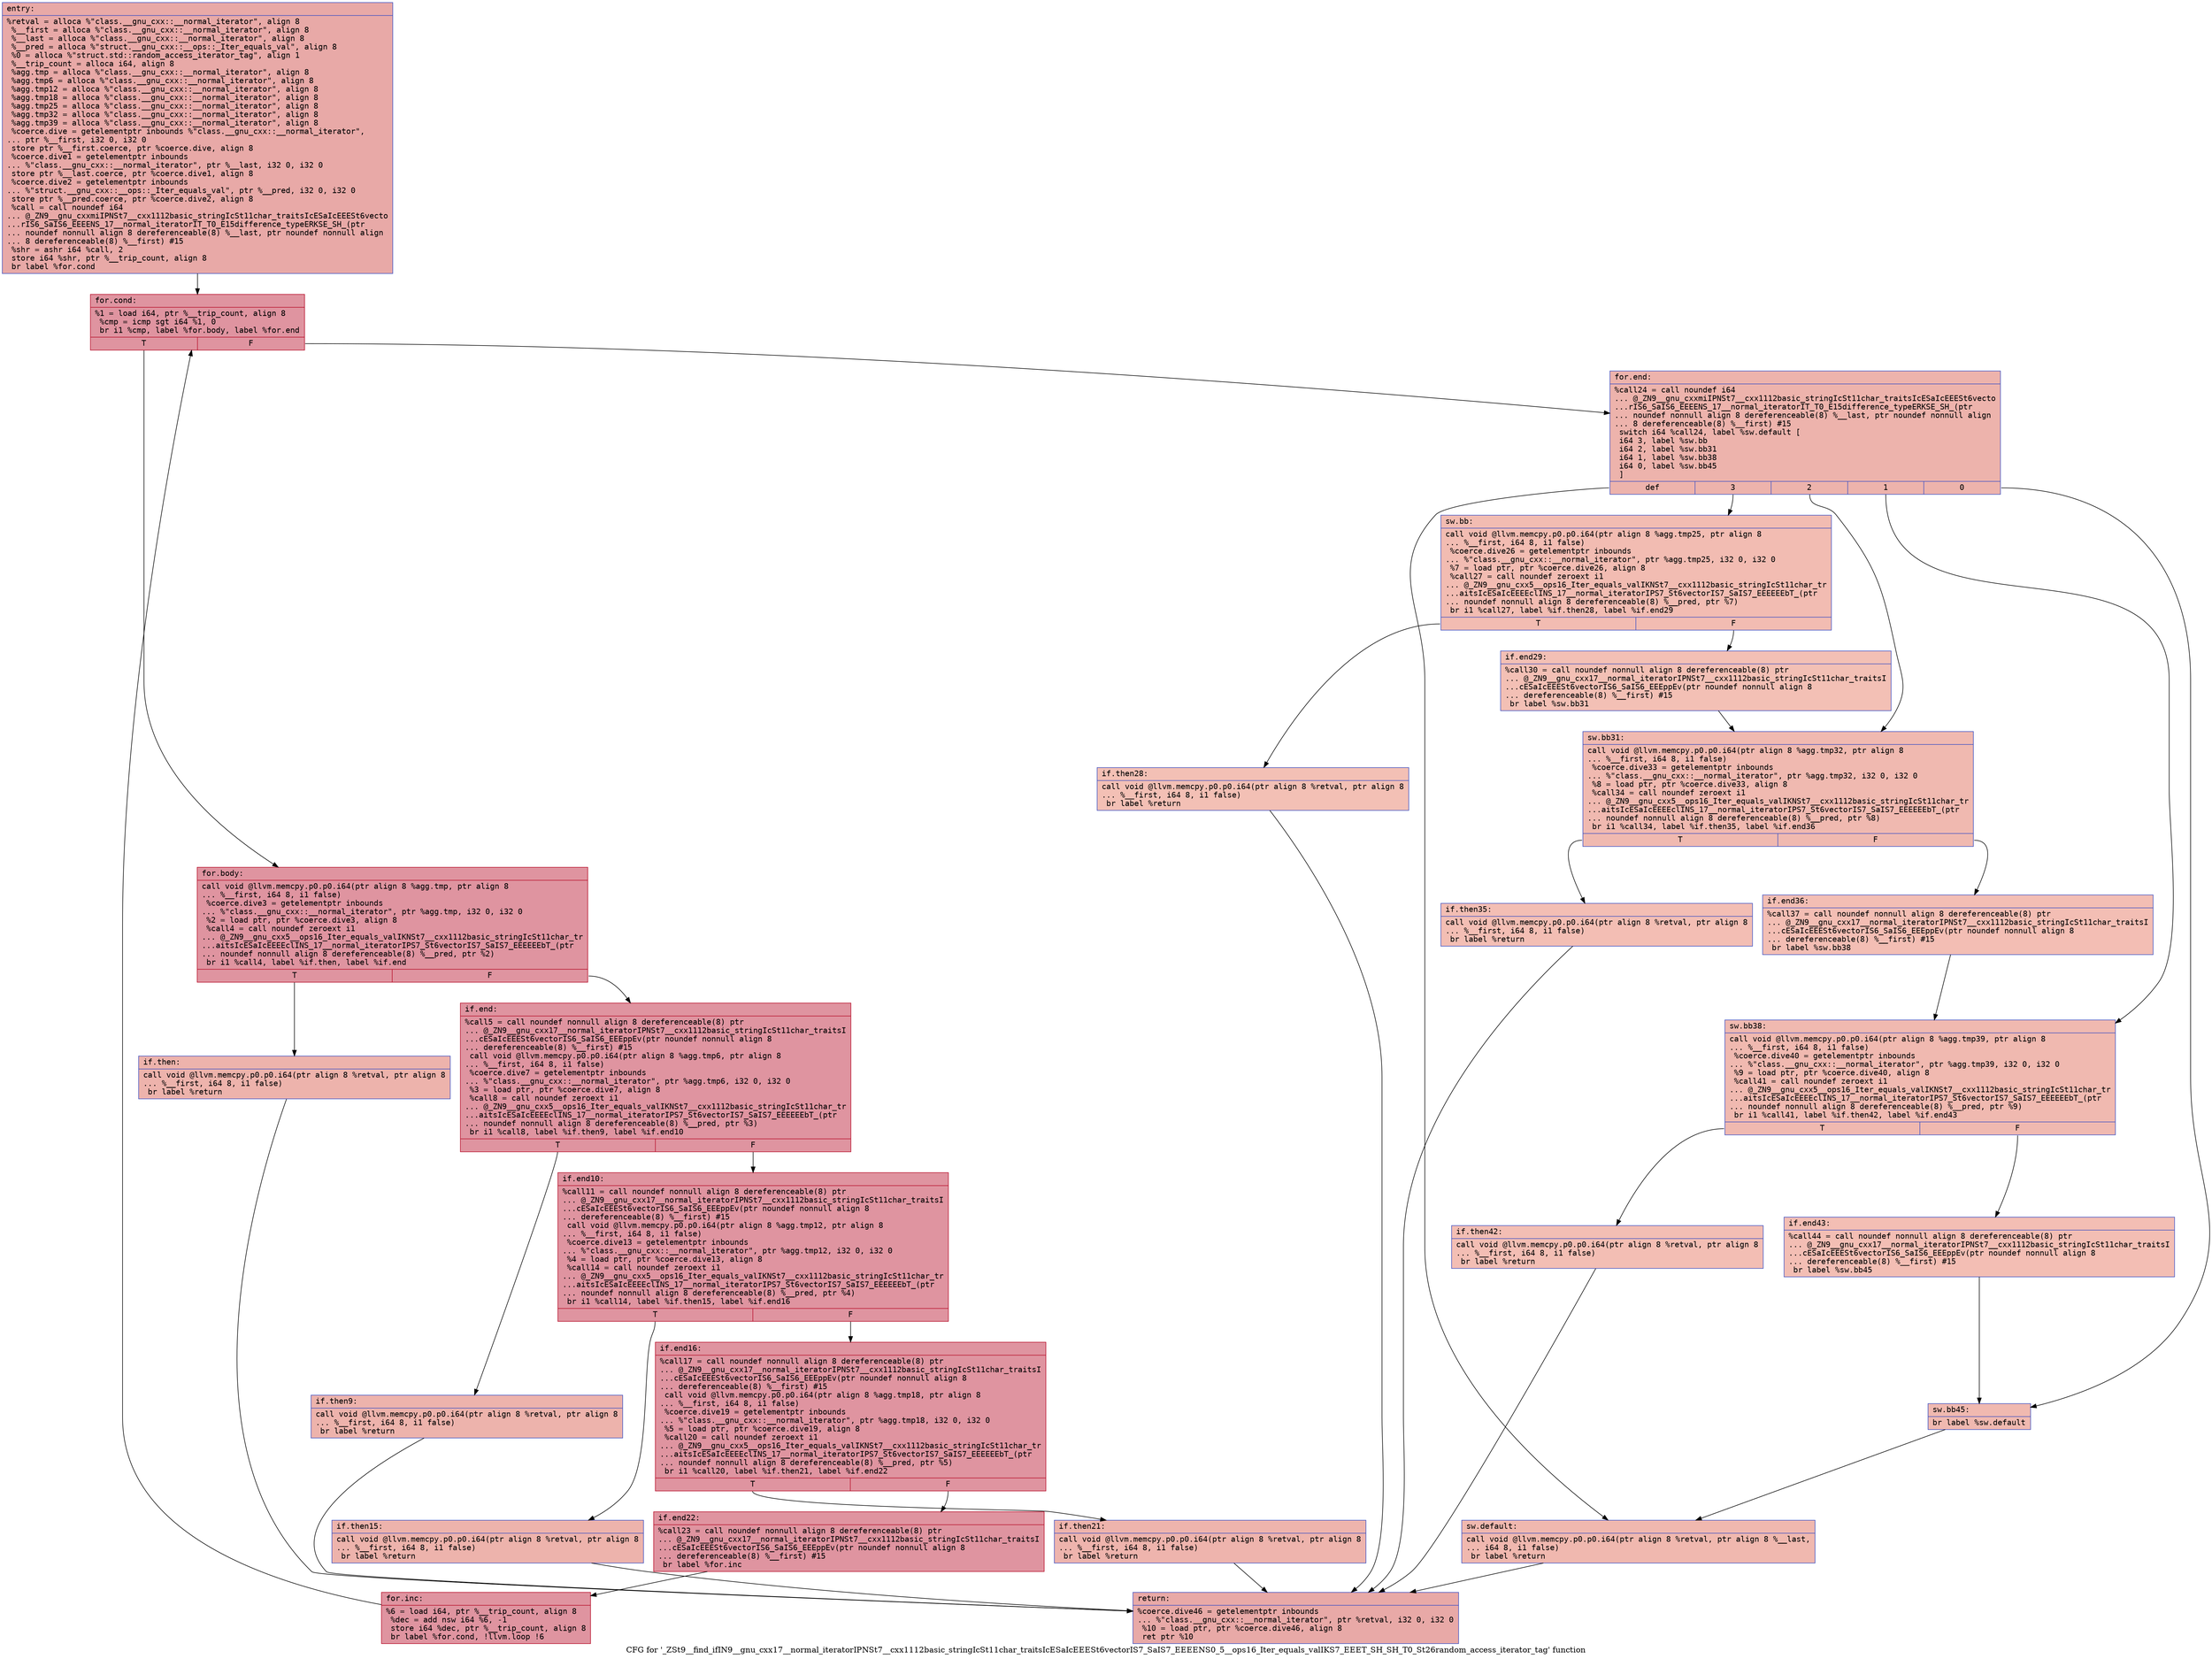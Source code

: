 digraph "CFG for '_ZSt9__find_ifIN9__gnu_cxx17__normal_iteratorIPNSt7__cxx1112basic_stringIcSt11char_traitsIcESaIcEEESt6vectorIS7_SaIS7_EEEENS0_5__ops16_Iter_equals_valIKS7_EEET_SH_SH_T0_St26random_access_iterator_tag' function" {
	label="CFG for '_ZSt9__find_ifIN9__gnu_cxx17__normal_iteratorIPNSt7__cxx1112basic_stringIcSt11char_traitsIcESaIcEEESt6vectorIS7_SaIS7_EEEENS0_5__ops16_Iter_equals_valIKS7_EEET_SH_SH_T0_St26random_access_iterator_tag' function";

	Node0x557e2b021e90 [shape=record,color="#3d50c3ff", style=filled, fillcolor="#ca3b3770" fontname="Courier",label="{entry:\l|  %retval = alloca %\"class.__gnu_cxx::__normal_iterator\", align 8\l  %__first = alloca %\"class.__gnu_cxx::__normal_iterator\", align 8\l  %__last = alloca %\"class.__gnu_cxx::__normal_iterator\", align 8\l  %__pred = alloca %\"struct.__gnu_cxx::__ops::_Iter_equals_val\", align 8\l  %0 = alloca %\"struct.std::random_access_iterator_tag\", align 1\l  %__trip_count = alloca i64, align 8\l  %agg.tmp = alloca %\"class.__gnu_cxx::__normal_iterator\", align 8\l  %agg.tmp6 = alloca %\"class.__gnu_cxx::__normal_iterator\", align 8\l  %agg.tmp12 = alloca %\"class.__gnu_cxx::__normal_iterator\", align 8\l  %agg.tmp18 = alloca %\"class.__gnu_cxx::__normal_iterator\", align 8\l  %agg.tmp25 = alloca %\"class.__gnu_cxx::__normal_iterator\", align 8\l  %agg.tmp32 = alloca %\"class.__gnu_cxx::__normal_iterator\", align 8\l  %agg.tmp39 = alloca %\"class.__gnu_cxx::__normal_iterator\", align 8\l  %coerce.dive = getelementptr inbounds %\"class.__gnu_cxx::__normal_iterator\",\l... ptr %__first, i32 0, i32 0\l  store ptr %__first.coerce, ptr %coerce.dive, align 8\l  %coerce.dive1 = getelementptr inbounds\l... %\"class.__gnu_cxx::__normal_iterator\", ptr %__last, i32 0, i32 0\l  store ptr %__last.coerce, ptr %coerce.dive1, align 8\l  %coerce.dive2 = getelementptr inbounds\l... %\"struct.__gnu_cxx::__ops::_Iter_equals_val\", ptr %__pred, i32 0, i32 0\l  store ptr %__pred.coerce, ptr %coerce.dive2, align 8\l  %call = call noundef i64\l... @_ZN9__gnu_cxxmiIPNSt7__cxx1112basic_stringIcSt11char_traitsIcESaIcEEESt6vecto\l...rIS6_SaIS6_EEEENS_17__normal_iteratorIT_T0_E15difference_typeERKSE_SH_(ptr\l... noundef nonnull align 8 dereferenceable(8) %__last, ptr noundef nonnull align\l... 8 dereferenceable(8) %__first) #15\l  %shr = ashr i64 %call, 2\l  store i64 %shr, ptr %__trip_count, align 8\l  br label %for.cond\l}"];
	Node0x557e2b021e90 -> Node0x557e2b023010[tooltip="entry -> for.cond\nProbability 100.00%" ];
	Node0x557e2b023010 [shape=record,color="#b70d28ff", style=filled, fillcolor="#b70d2870" fontname="Courier",label="{for.cond:\l|  %1 = load i64, ptr %__trip_count, align 8\l  %cmp = icmp sgt i64 %1, 0\l  br i1 %cmp, label %for.body, label %for.end\l|{<s0>T|<s1>F}}"];
	Node0x557e2b023010:s0 -> Node0x557e2b0231c0[tooltip="for.cond -> for.body\nProbability 96.88%" ];
	Node0x557e2b023010:s1 -> Node0x557e2b023240[tooltip="for.cond -> for.end\nProbability 3.12%" ];
	Node0x557e2b0231c0 [shape=record,color="#b70d28ff", style=filled, fillcolor="#b70d2870" fontname="Courier",label="{for.body:\l|  call void @llvm.memcpy.p0.p0.i64(ptr align 8 %agg.tmp, ptr align 8\l... %__first, i64 8, i1 false)\l  %coerce.dive3 = getelementptr inbounds\l... %\"class.__gnu_cxx::__normal_iterator\", ptr %agg.tmp, i32 0, i32 0\l  %2 = load ptr, ptr %coerce.dive3, align 8\l  %call4 = call noundef zeroext i1\l... @_ZN9__gnu_cxx5__ops16_Iter_equals_valIKNSt7__cxx1112basic_stringIcSt11char_tr\l...aitsIcESaIcEEEEclINS_17__normal_iteratorIPS7_St6vectorIS7_SaIS7_EEEEEEbT_(ptr\l... noundef nonnull align 8 dereferenceable(8) %__pred, ptr %2)\l  br i1 %call4, label %if.then, label %if.end\l|{<s0>T|<s1>F}}"];
	Node0x557e2b0231c0:s0 -> Node0x557e2b0239c0[tooltip="for.body -> if.then\nProbability 3.12%" ];
	Node0x557e2b0231c0:s1 -> Node0x557e2b023a10[tooltip="for.body -> if.end\nProbability 96.88%" ];
	Node0x557e2b0239c0 [shape=record,color="#3d50c3ff", style=filled, fillcolor="#d6524470" fontname="Courier",label="{if.then:\l|  call void @llvm.memcpy.p0.p0.i64(ptr align 8 %retval, ptr align 8\l... %__first, i64 8, i1 false)\l  br label %return\l}"];
	Node0x557e2b0239c0 -> Node0x557e2b023cf0[tooltip="if.then -> return\nProbability 100.00%" ];
	Node0x557e2b023a10 [shape=record,color="#b70d28ff", style=filled, fillcolor="#b70d2870" fontname="Courier",label="{if.end:\l|  %call5 = call noundef nonnull align 8 dereferenceable(8) ptr\l... @_ZN9__gnu_cxx17__normal_iteratorIPNSt7__cxx1112basic_stringIcSt11char_traitsI\l...cESaIcEEESt6vectorIS6_SaIS6_EEEppEv(ptr noundef nonnull align 8\l... dereferenceable(8) %__first) #15\l  call void @llvm.memcpy.p0.p0.i64(ptr align 8 %agg.tmp6, ptr align 8\l... %__first, i64 8, i1 false)\l  %coerce.dive7 = getelementptr inbounds\l... %\"class.__gnu_cxx::__normal_iterator\", ptr %agg.tmp6, i32 0, i32 0\l  %3 = load ptr, ptr %coerce.dive7, align 8\l  %call8 = call noundef zeroext i1\l... @_ZN9__gnu_cxx5__ops16_Iter_equals_valIKNSt7__cxx1112basic_stringIcSt11char_tr\l...aitsIcESaIcEEEEclINS_17__normal_iteratorIPS7_St6vectorIS7_SaIS7_EEEEEEbT_(ptr\l... noundef nonnull align 8 dereferenceable(8) %__pred, ptr %3)\l  br i1 %call8, label %if.then9, label %if.end10\l|{<s0>T|<s1>F}}"];
	Node0x557e2b023a10:s0 -> Node0x557e2b0242b0[tooltip="if.end -> if.then9\nProbability 3.12%" ];
	Node0x557e2b023a10:s1 -> Node0x557e2b024300[tooltip="if.end -> if.end10\nProbability 96.88%" ];
	Node0x557e2b0242b0 [shape=record,color="#3d50c3ff", style=filled, fillcolor="#d6524470" fontname="Courier",label="{if.then9:\l|  call void @llvm.memcpy.p0.p0.i64(ptr align 8 %retval, ptr align 8\l... %__first, i64 8, i1 false)\l  br label %return\l}"];
	Node0x557e2b0242b0 -> Node0x557e2b023cf0[tooltip="if.then9 -> return\nProbability 100.00%" ];
	Node0x557e2b024300 [shape=record,color="#b70d28ff", style=filled, fillcolor="#b70d2870" fontname="Courier",label="{if.end10:\l|  %call11 = call noundef nonnull align 8 dereferenceable(8) ptr\l... @_ZN9__gnu_cxx17__normal_iteratorIPNSt7__cxx1112basic_stringIcSt11char_traitsI\l...cESaIcEEESt6vectorIS6_SaIS6_EEEppEv(ptr noundef nonnull align 8\l... dereferenceable(8) %__first) #15\l  call void @llvm.memcpy.p0.p0.i64(ptr align 8 %agg.tmp12, ptr align 8\l... %__first, i64 8, i1 false)\l  %coerce.dive13 = getelementptr inbounds\l... %\"class.__gnu_cxx::__normal_iterator\", ptr %agg.tmp12, i32 0, i32 0\l  %4 = load ptr, ptr %coerce.dive13, align 8\l  %call14 = call noundef zeroext i1\l... @_ZN9__gnu_cxx5__ops16_Iter_equals_valIKNSt7__cxx1112basic_stringIcSt11char_tr\l...aitsIcESaIcEEEEclINS_17__normal_iteratorIPS7_St6vectorIS7_SaIS7_EEEEEEbT_(ptr\l... noundef nonnull align 8 dereferenceable(8) %__pred, ptr %4)\l  br i1 %call14, label %if.then15, label %if.end16\l|{<s0>T|<s1>F}}"];
	Node0x557e2b024300:s0 -> Node0x557e2b024b30[tooltip="if.end10 -> if.then15\nProbability 3.12%" ];
	Node0x557e2b024300:s1 -> Node0x557e2b024b80[tooltip="if.end10 -> if.end16\nProbability 96.88%" ];
	Node0x557e2b024b30 [shape=record,color="#3d50c3ff", style=filled, fillcolor="#d6524470" fontname="Courier",label="{if.then15:\l|  call void @llvm.memcpy.p0.p0.i64(ptr align 8 %retval, ptr align 8\l... %__first, i64 8, i1 false)\l  br label %return\l}"];
	Node0x557e2b024b30 -> Node0x557e2b023cf0[tooltip="if.then15 -> return\nProbability 100.00%" ];
	Node0x557e2b024b80 [shape=record,color="#b70d28ff", style=filled, fillcolor="#b70d2870" fontname="Courier",label="{if.end16:\l|  %call17 = call noundef nonnull align 8 dereferenceable(8) ptr\l... @_ZN9__gnu_cxx17__normal_iteratorIPNSt7__cxx1112basic_stringIcSt11char_traitsI\l...cESaIcEEESt6vectorIS6_SaIS6_EEEppEv(ptr noundef nonnull align 8\l... dereferenceable(8) %__first) #15\l  call void @llvm.memcpy.p0.p0.i64(ptr align 8 %agg.tmp18, ptr align 8\l... %__first, i64 8, i1 false)\l  %coerce.dive19 = getelementptr inbounds\l... %\"class.__gnu_cxx::__normal_iterator\", ptr %agg.tmp18, i32 0, i32 0\l  %5 = load ptr, ptr %coerce.dive19, align 8\l  %call20 = call noundef zeroext i1\l... @_ZN9__gnu_cxx5__ops16_Iter_equals_valIKNSt7__cxx1112basic_stringIcSt11char_tr\l...aitsIcESaIcEEEEclINS_17__normal_iteratorIPS7_St6vectorIS7_SaIS7_EEEEEEbT_(ptr\l... noundef nonnull align 8 dereferenceable(8) %__pred, ptr %5)\l  br i1 %call20, label %if.then21, label %if.end22\l|{<s0>T|<s1>F}}"];
	Node0x557e2b024b80:s0 -> Node0x557e2b0253c0[tooltip="if.end16 -> if.then21\nProbability 3.12%" ];
	Node0x557e2b024b80:s1 -> Node0x557e2b025410[tooltip="if.end16 -> if.end22\nProbability 96.88%" ];
	Node0x557e2b0253c0 [shape=record,color="#3d50c3ff", style=filled, fillcolor="#d8564670" fontname="Courier",label="{if.then21:\l|  call void @llvm.memcpy.p0.p0.i64(ptr align 8 %retval, ptr align 8\l... %__first, i64 8, i1 false)\l  br label %return\l}"];
	Node0x557e2b0253c0 -> Node0x557e2b023cf0[tooltip="if.then21 -> return\nProbability 100.00%" ];
	Node0x557e2b025410 [shape=record,color="#b70d28ff", style=filled, fillcolor="#b70d2870" fontname="Courier",label="{if.end22:\l|  %call23 = call noundef nonnull align 8 dereferenceable(8) ptr\l... @_ZN9__gnu_cxx17__normal_iteratorIPNSt7__cxx1112basic_stringIcSt11char_traitsI\l...cESaIcEEESt6vectorIS6_SaIS6_EEEppEv(ptr noundef nonnull align 8\l... dereferenceable(8) %__first) #15\l  br label %for.inc\l}"];
	Node0x557e2b025410 -> Node0x557e2b025850[tooltip="if.end22 -> for.inc\nProbability 100.00%" ];
	Node0x557e2b025850 [shape=record,color="#b70d28ff", style=filled, fillcolor="#b70d2870" fontname="Courier",label="{for.inc:\l|  %6 = load i64, ptr %__trip_count, align 8\l  %dec = add nsw i64 %6, -1\l  store i64 %dec, ptr %__trip_count, align 8\l  br label %for.cond, !llvm.loop !6\l}"];
	Node0x557e2b025850 -> Node0x557e2b023010[tooltip="for.inc -> for.cond\nProbability 100.00%" ];
	Node0x557e2b023240 [shape=record,color="#3d50c3ff", style=filled, fillcolor="#d6524470" fontname="Courier",label="{for.end:\l|  %call24 = call noundef i64\l... @_ZN9__gnu_cxxmiIPNSt7__cxx1112basic_stringIcSt11char_traitsIcESaIcEEESt6vecto\l...rIS6_SaIS6_EEEENS_17__normal_iteratorIT_T0_E15difference_typeERKSE_SH_(ptr\l... noundef nonnull align 8 dereferenceable(8) %__last, ptr noundef nonnull align\l... 8 dereferenceable(8) %__first) #15\l  switch i64 %call24, label %sw.default [\l    i64 3, label %sw.bb\l    i64 2, label %sw.bb31\l    i64 1, label %sw.bb38\l    i64 0, label %sw.bb45\l  ]\l|{<s0>def|<s1>3|<s2>2|<s3>1|<s4>0}}"];
	Node0x557e2b023240:s0 -> Node0x557e2b0232b0[tooltip="for.end -> sw.default\nProbability 20.00%" ];
	Node0x557e2b023240:s1 -> Node0x557e2b023300[tooltip="for.end -> sw.bb\nProbability 20.00%" ];
	Node0x557e2b023240:s2 -> Node0x557e2b023350[tooltip="for.end -> sw.bb31\nProbability 20.00%" ];
	Node0x557e2b023240:s3 -> Node0x557e2b0233c0[tooltip="for.end -> sw.bb38\nProbability 20.00%" ];
	Node0x557e2b023240:s4 -> Node0x557e2b023490[tooltip="for.end -> sw.bb45\nProbability 20.00%" ];
	Node0x557e2b023300 [shape=record,color="#3d50c3ff", style=filled, fillcolor="#e1675170" fontname="Courier",label="{sw.bb:\l|  call void @llvm.memcpy.p0.p0.i64(ptr align 8 %agg.tmp25, ptr align 8\l... %__first, i64 8, i1 false)\l  %coerce.dive26 = getelementptr inbounds\l... %\"class.__gnu_cxx::__normal_iterator\", ptr %agg.tmp25, i32 0, i32 0\l  %7 = load ptr, ptr %coerce.dive26, align 8\l  %call27 = call noundef zeroext i1\l... @_ZN9__gnu_cxx5__ops16_Iter_equals_valIKNSt7__cxx1112basic_stringIcSt11char_tr\l...aitsIcESaIcEEEEclINS_17__normal_iteratorIPS7_St6vectorIS7_SaIS7_EEEEEEbT_(ptr\l... noundef nonnull align 8 dereferenceable(8) %__pred, ptr %7)\l  br i1 %call27, label %if.then28, label %if.end29\l|{<s0>T|<s1>F}}"];
	Node0x557e2b023300:s0 -> Node0x557e2b0267c0[tooltip="sw.bb -> if.then28\nProbability 50.00%" ];
	Node0x557e2b023300:s1 -> Node0x557e2b026810[tooltip="sw.bb -> if.end29\nProbability 50.00%" ];
	Node0x557e2b0267c0 [shape=record,color="#3d50c3ff", style=filled, fillcolor="#e5705870" fontname="Courier",label="{if.then28:\l|  call void @llvm.memcpy.p0.p0.i64(ptr align 8 %retval, ptr align 8\l... %__first, i64 8, i1 false)\l  br label %return\l}"];
	Node0x557e2b0267c0 -> Node0x557e2b023cf0[tooltip="if.then28 -> return\nProbability 100.00%" ];
	Node0x557e2b026810 [shape=record,color="#3d50c3ff", style=filled, fillcolor="#e5705870" fontname="Courier",label="{if.end29:\l|  %call30 = call noundef nonnull align 8 dereferenceable(8) ptr\l... @_ZN9__gnu_cxx17__normal_iteratorIPNSt7__cxx1112basic_stringIcSt11char_traitsI\l...cESaIcEEESt6vectorIS6_SaIS6_EEEppEv(ptr noundef nonnull align 8\l... dereferenceable(8) %__first) #15\l  br label %sw.bb31\l}"];
	Node0x557e2b026810 -> Node0x557e2b023350[tooltip="if.end29 -> sw.bb31\nProbability 100.00%" ];
	Node0x557e2b023350 [shape=record,color="#3d50c3ff", style=filled, fillcolor="#de614d70" fontname="Courier",label="{sw.bb31:\l|  call void @llvm.memcpy.p0.p0.i64(ptr align 8 %agg.tmp32, ptr align 8\l... %__first, i64 8, i1 false)\l  %coerce.dive33 = getelementptr inbounds\l... %\"class.__gnu_cxx::__normal_iterator\", ptr %agg.tmp32, i32 0, i32 0\l  %8 = load ptr, ptr %coerce.dive33, align 8\l  %call34 = call noundef zeroext i1\l... @_ZN9__gnu_cxx5__ops16_Iter_equals_valIKNSt7__cxx1112basic_stringIcSt11char_tr\l...aitsIcESaIcEEEEclINS_17__normal_iteratorIPS7_St6vectorIS7_SaIS7_EEEEEEbT_(ptr\l... noundef nonnull align 8 dereferenceable(8) %__pred, ptr %8)\l  br i1 %call34, label %if.then35, label %if.end36\l|{<s0>T|<s1>F}}"];
	Node0x557e2b023350:s0 -> Node0x557e2b0271a0[tooltip="sw.bb31 -> if.then35\nProbability 50.00%" ];
	Node0x557e2b023350:s1 -> Node0x557e2b0271f0[tooltip="sw.bb31 -> if.end36\nProbability 50.00%" ];
	Node0x557e2b0271a0 [shape=record,color="#3d50c3ff", style=filled, fillcolor="#e36c5570" fontname="Courier",label="{if.then35:\l|  call void @llvm.memcpy.p0.p0.i64(ptr align 8 %retval, ptr align 8\l... %__first, i64 8, i1 false)\l  br label %return\l}"];
	Node0x557e2b0271a0 -> Node0x557e2b023cf0[tooltip="if.then35 -> return\nProbability 100.00%" ];
	Node0x557e2b0271f0 [shape=record,color="#3d50c3ff", style=filled, fillcolor="#e36c5570" fontname="Courier",label="{if.end36:\l|  %call37 = call noundef nonnull align 8 dereferenceable(8) ptr\l... @_ZN9__gnu_cxx17__normal_iteratorIPNSt7__cxx1112basic_stringIcSt11char_traitsI\l...cESaIcEEESt6vectorIS6_SaIS6_EEEppEv(ptr noundef nonnull align 8\l... dereferenceable(8) %__first) #15\l  br label %sw.bb38\l}"];
	Node0x557e2b0271f0 -> Node0x557e2b0233c0[tooltip="if.end36 -> sw.bb38\nProbability 100.00%" ];
	Node0x557e2b0233c0 [shape=record,color="#3d50c3ff", style=filled, fillcolor="#de614d70" fontname="Courier",label="{sw.bb38:\l|  call void @llvm.memcpy.p0.p0.i64(ptr align 8 %agg.tmp39, ptr align 8\l... %__first, i64 8, i1 false)\l  %coerce.dive40 = getelementptr inbounds\l... %\"class.__gnu_cxx::__normal_iterator\", ptr %agg.tmp39, i32 0, i32 0\l  %9 = load ptr, ptr %coerce.dive40, align 8\l  %call41 = call noundef zeroext i1\l... @_ZN9__gnu_cxx5__ops16_Iter_equals_valIKNSt7__cxx1112basic_stringIcSt11char_tr\l...aitsIcESaIcEEEEclINS_17__normal_iteratorIPS7_St6vectorIS7_SaIS7_EEEEEEbT_(ptr\l... noundef nonnull align 8 dereferenceable(8) %__pred, ptr %9)\l  br i1 %call41, label %if.then42, label %if.end43\l|{<s0>T|<s1>F}}"];
	Node0x557e2b0233c0:s0 -> Node0x557e2b027aa0[tooltip="sw.bb38 -> if.then42\nProbability 50.00%" ];
	Node0x557e2b0233c0:s1 -> Node0x557e2b027af0[tooltip="sw.bb38 -> if.end43\nProbability 50.00%" ];
	Node0x557e2b027aa0 [shape=record,color="#3d50c3ff", style=filled, fillcolor="#e36c5570" fontname="Courier",label="{if.then42:\l|  call void @llvm.memcpy.p0.p0.i64(ptr align 8 %retval, ptr align 8\l... %__first, i64 8, i1 false)\l  br label %return\l}"];
	Node0x557e2b027aa0 -> Node0x557e2b023cf0[tooltip="if.then42 -> return\nProbability 100.00%" ];
	Node0x557e2b027af0 [shape=record,color="#3d50c3ff", style=filled, fillcolor="#e36c5570" fontname="Courier",label="{if.end43:\l|  %call44 = call noundef nonnull align 8 dereferenceable(8) ptr\l... @_ZN9__gnu_cxx17__normal_iteratorIPNSt7__cxx1112basic_stringIcSt11char_traitsI\l...cESaIcEEESt6vectorIS6_SaIS6_EEEppEv(ptr noundef nonnull align 8\l... dereferenceable(8) %__first) #15\l  br label %sw.bb45\l}"];
	Node0x557e2b027af0 -> Node0x557e2b023490[tooltip="if.end43 -> sw.bb45\nProbability 100.00%" ];
	Node0x557e2b023490 [shape=record,color="#3d50c3ff", style=filled, fillcolor="#de614d70" fontname="Courier",label="{sw.bb45:\l|  br label %sw.default\l}"];
	Node0x557e2b023490 -> Node0x557e2b0232b0[tooltip="sw.bb45 -> sw.default\nProbability 100.00%" ];
	Node0x557e2b0232b0 [shape=record,color="#3d50c3ff", style=filled, fillcolor="#dc5d4a70" fontname="Courier",label="{sw.default:\l|  call void @llvm.memcpy.p0.p0.i64(ptr align 8 %retval, ptr align 8 %__last,\l... i64 8, i1 false)\l  br label %return\l}"];
	Node0x557e2b0232b0 -> Node0x557e2b023cf0[tooltip="sw.default -> return\nProbability 100.00%" ];
	Node0x557e2b023cf0 [shape=record,color="#3d50c3ff", style=filled, fillcolor="#ca3b3770" fontname="Courier",label="{return:\l|  %coerce.dive46 = getelementptr inbounds\l... %\"class.__gnu_cxx::__normal_iterator\", ptr %retval, i32 0, i32 0\l  %10 = load ptr, ptr %coerce.dive46, align 8\l  ret ptr %10\l}"];
}

